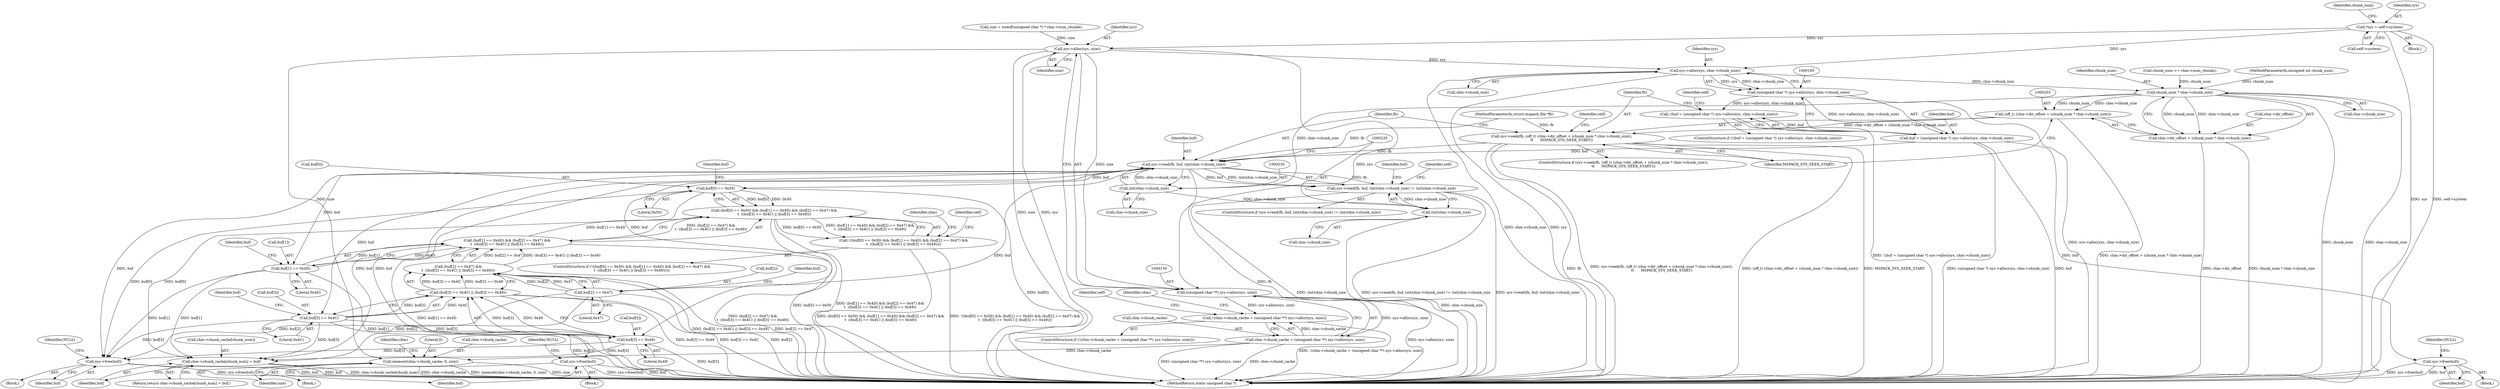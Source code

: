 digraph "0_libmspack_72e70a921f0f07fee748aec2274b30784e1d312a_0@API" {
"1000114" [label="(Call,*sys = self->system)"];
"1000151" [label="(Call,sys->alloc(sys, size))"];
"1000149" [label="(Call,(unsigned char **) sys->alloc(sys, size))"];
"1000144" [label="(Call,!(chm->chunk_cache = (unsigned char **) sys->alloc(sys, size)))"];
"1000145" [label="(Call,chm->chunk_cache = (unsigned char **) sys->alloc(sys, size))"];
"1000162" [label="(Call,memset(chm->chunk_cache, 0, size))"];
"1000186" [label="(Call,sys->alloc(sys, chm->chunk_size))"];
"1000184" [label="(Call,(unsigned char *) sys->alloc(sys, chm->chunk_size))"];
"1000181" [label="(Call,!(buf = (unsigned char *) sys->alloc(sys, chm->chunk_size)))"];
"1000182" [label="(Call,buf = (unsigned char *) sys->alloc(sys, chm->chunk_size))"];
"1000220" [label="(Call,sys->free(buf))"];
"1000226" [label="(Call,sys->read(fh, buf, (int)chm->chunk_size))"];
"1000225" [label="(Call,sys->read(fh, buf, (int)chm->chunk_size) != (int)chm->chunk_size)"];
"1000245" [label="(Call,sys->free(buf))"];
"1000252" [label="(Call,buf[0] == 0x50)"];
"1000251" [label="(Call,(buf[0] == 0x50) && (buf[1] == 0x4D) && (buf[2] == 0x47) &&\n\t  ((buf[3] == 0x4C) || (buf[3] == 0x49)))"];
"1000250" [label="(Call,!((buf[0] == 0x50) && (buf[1] == 0x4D) && (buf[2] == 0x47) &&\n\t  ((buf[3] == 0x4C) || (buf[3] == 0x49))))"];
"1000286" [label="(Call,sys->free(buf))"];
"1000291" [label="(Call,chm->chunk_cache[chunk_num] = buf)"];
"1000258" [label="(Call,buf[1] == 0x4D)"];
"1000257" [label="(Call,(buf[1] == 0x4D) && (buf[2] == 0x47) &&\n\t  ((buf[3] == 0x4C) || (buf[3] == 0x49)))"];
"1000264" [label="(Call,buf[2] == 0x47)"];
"1000263" [label="(Call,(buf[2] == 0x47) &&\n\t  ((buf[3] == 0x4C) || (buf[3] == 0x49)))"];
"1000270" [label="(Call,buf[3] == 0x4C)"];
"1000269" [label="(Call,(buf[3] == 0x4C) || (buf[3] == 0x49))"];
"1000275" [label="(Call,buf[3] == 0x49)"];
"1000208" [label="(Call,chunk_num * chm->chunk_size)"];
"1000202" [label="(Call,(off_t) (chm->dir_offset + (chunk_num * chm->chunk_size)))"];
"1000200" [label="(Call,sys->seek(fh, (off_t) (chm->dir_offset + (chunk_num * chm->chunk_size)),\n\t\t      MSPACK_SYS_SEEK_START))"];
"1000204" [label="(Call,chm->dir_offset + (chunk_num * chm->chunk_size))"];
"1000229" [label="(Call,(int)chm->chunk_size)"];
"1000234" [label="(Call,(int)chm->chunk_size)"];
"1000112" [label="(Block,)"];
"1000254" [label="(Identifier,buf)"];
"1000231" [label="(Call,chm->chunk_size)"];
"1000269" [label="(Call,(buf[3] == 0x4C) || (buf[3] == 0x49))"];
"1000229" [label="(Call,(int)chm->chunk_size)"];
"1000114" [label="(Call,*sys = self->system)"];
"1000200" [label="(Call,sys->seek(fh, (off_t) (chm->dir_offset + (chunk_num * chm->chunk_size)),\n\t\t      MSPACK_SYS_SEEK_START))"];
"1000152" [label="(Identifier,sys)"];
"1000256" [label="(Literal,0x50)"];
"1000266" [label="(Identifier,buf)"];
"1000249" [label="(ControlStructure,if (!((buf[0] == 0x50) && (buf[1] == 0x4D) && (buf[2] == 0x47) &&\n\t  ((buf[3] == 0x4C) || (buf[3] == 0x49)))))"];
"1000262" [label="(Literal,0x4D)"];
"1000225" [label="(Call,sys->read(fh, buf, (int)chm->chunk_size) != (int)chm->chunk_size)"];
"1000133" [label="(Block,)"];
"1000283" [label="(Identifier,self)"];
"1000210" [label="(Call,chm->chunk_size)"];
"1000171" [label="(Identifier,chm)"];
"1000199" [label="(ControlStructure,if (sys->seek(fh, (off_t) (chm->dir_offset + (chunk_num * chm->chunk_size)),\n\t\t      MSPACK_SYS_SEEK_START)))"];
"1000246" [label="(Identifier,buf)"];
"1000289" [label="(Identifier,NULL)"];
"1000149" [label="(Call,(unsigned char **) sys->alloc(sys, size))"];
"1000188" [label="(Call,chm->chunk_size)"];
"1000157" [label="(Identifier,self)"];
"1000228" [label="(Identifier,buf)"];
"1000259" [label="(Call,buf[1])"];
"1000234" [label="(Call,(int)chm->chunk_size)"];
"1000257" [label="(Call,(buf[1] == 0x4D) && (buf[2] == 0x47) &&\n\t  ((buf[3] == 0x4C) || (buf[3] == 0x49)))"];
"1000271" [label="(Call,buf[3])"];
"1000146" [label="(Call,chm->chunk_cache)"];
"1000292" [label="(Call,chm->chunk_cache[chunk_num])"];
"1000275" [label="(Call,buf[3] == 0x49)"];
"1000242" [label="(Identifier,self)"];
"1000280" [label="(Block,)"];
"1000116" [label="(Call,self->system)"];
"1000245" [label="(Call,sys->free(buf))"];
"1000227" [label="(Identifier,fh)"];
"1000180" [label="(ControlStructure,if (!(buf = (unsigned char *) sys->alloc(sys, chm->chunk_size))))"];
"1000144" [label="(Call,!(chm->chunk_cache = (unsigned char **) sys->alloc(sys, size)))"];
"1000205" [label="(Call,chm->dir_offset)"];
"1000226" [label="(Call,sys->read(fh, buf, (int)chm->chunk_size))"];
"1000287" [label="(Identifier,buf)"];
"1000264" [label="(Call,buf[2] == 0x47)"];
"1000162" [label="(Call,memset(chm->chunk_cache, 0, size))"];
"1000202" [label="(Call,(off_t) (chm->dir_offset + (chunk_num * chm->chunk_size)))"];
"1000143" [label="(ControlStructure,if (!(chm->chunk_cache = (unsigned char **) sys->alloc(sys, size))))"];
"1000184" [label="(Call,(unsigned char *) sys->alloc(sys, chm->chunk_size))"];
"1000291" [label="(Call,chm->chunk_cache[chunk_num] = buf)"];
"1000277" [label="(Identifier,buf)"];
"1000250" [label="(Call,!((buf[0] == 0x50) && (buf[1] == 0x4D) && (buf[2] == 0x47) &&\n\t  ((buf[3] == 0x4C) || (buf[3] == 0x49))))"];
"1000268" [label="(Literal,0x47)"];
"1000260" [label="(Identifier,buf)"];
"1000122" [label="(Identifier,chunk_num)"];
"1000183" [label="(Identifier,buf)"];
"1000251" [label="(Call,(buf[0] == 0x50) && (buf[1] == 0x4D) && (buf[2] == 0x47) &&\n\t  ((buf[3] == 0x4C) || (buf[3] == 0x49)))"];
"1000270" [label="(Call,buf[3] == 0x4C)"];
"1000213" [label="(Identifier,MSPACK_SYS_SEEK_START)"];
"1000208" [label="(Call,chunk_num * chm->chunk_size)"];
"1000186" [label="(Call,sys->alloc(sys, chm->chunk_size))"];
"1000110" [label="(MethodParameterIn,struct mspack_file *fh)"];
"1000167" [label="(Identifier,size)"];
"1000153" [label="(Identifier,size)"];
"1000121" [label="(Call,chunk_num >= chm->num_chunks)"];
"1000217" [label="(Identifier,self)"];
"1000265" [label="(Call,buf[2])"];
"1000220" [label="(Call,sys->free(buf))"];
"1000204" [label="(Call,chm->dir_offset + (chunk_num * chm->chunk_size))"];
"1000135" [label="(Call,size = sizeof(unsigned char *) * chm->num_chunks)"];
"1000201" [label="(Identifier,fh)"];
"1000239" [label="(Block,)"];
"1000297" [label="(Identifier,buf)"];
"1000182" [label="(Call,buf = (unsigned char *) sys->alloc(sys, chm->chunk_size))"];
"1000272" [label="(Identifier,buf)"];
"1000298" [label="(MethodReturn,static unsigned char *)"];
"1000258" [label="(Call,buf[1] == 0x4D)"];
"1000290" [label="(Return,return chm->chunk_cache[chunk_num] = buf;)"];
"1000164" [label="(Identifier,chm)"];
"1000276" [label="(Call,buf[3])"];
"1000223" [label="(Identifier,NULL)"];
"1000145" [label="(Call,chm->chunk_cache = (unsigned char **) sys->alloc(sys, size))"];
"1000263" [label="(Call,(buf[2] == 0x47) &&\n\t  ((buf[3] == 0x4C) || (buf[3] == 0x49)))"];
"1000194" [label="(Identifier,self)"];
"1000274" [label="(Literal,0x4C)"];
"1000166" [label="(Literal,0)"];
"1000214" [label="(Block,)"];
"1000111" [label="(MethodParameterIn,unsigned int chunk_num)"];
"1000187" [label="(Identifier,sys)"];
"1000248" [label="(Identifier,NULL)"];
"1000286" [label="(Call,sys->free(buf))"];
"1000252" [label="(Call,buf[0] == 0x50)"];
"1000279" [label="(Literal,0x49)"];
"1000224" [label="(ControlStructure,if (sys->read(fh, buf, (int)chm->chunk_size) != (int)chm->chunk_size))"];
"1000221" [label="(Identifier,buf)"];
"1000294" [label="(Identifier,chm)"];
"1000209" [label="(Identifier,chunk_num)"];
"1000151" [label="(Call,sys->alloc(sys, size))"];
"1000181" [label="(Call,!(buf = (unsigned char *) sys->alloc(sys, chm->chunk_size)))"];
"1000253" [label="(Call,buf[0])"];
"1000236" [label="(Call,chm->chunk_size)"];
"1000115" [label="(Identifier,sys)"];
"1000163" [label="(Call,chm->chunk_cache)"];
"1000114" -> "1000112"  [label="AST: "];
"1000114" -> "1000116"  [label="CFG: "];
"1000115" -> "1000114"  [label="AST: "];
"1000116" -> "1000114"  [label="AST: "];
"1000122" -> "1000114"  [label="CFG: "];
"1000114" -> "1000298"  [label="DDG: sys"];
"1000114" -> "1000298"  [label="DDG: self->system"];
"1000114" -> "1000151"  [label="DDG: sys"];
"1000114" -> "1000186"  [label="DDG: sys"];
"1000151" -> "1000149"  [label="AST: "];
"1000151" -> "1000153"  [label="CFG: "];
"1000152" -> "1000151"  [label="AST: "];
"1000153" -> "1000151"  [label="AST: "];
"1000149" -> "1000151"  [label="CFG: "];
"1000151" -> "1000298"  [label="DDG: size"];
"1000151" -> "1000298"  [label="DDG: sys"];
"1000151" -> "1000149"  [label="DDG: sys"];
"1000151" -> "1000149"  [label="DDG: size"];
"1000135" -> "1000151"  [label="DDG: size"];
"1000151" -> "1000162"  [label="DDG: size"];
"1000151" -> "1000186"  [label="DDG: sys"];
"1000149" -> "1000145"  [label="AST: "];
"1000150" -> "1000149"  [label="AST: "];
"1000145" -> "1000149"  [label="CFG: "];
"1000149" -> "1000298"  [label="DDG: sys->alloc(sys, size)"];
"1000149" -> "1000144"  [label="DDG: sys->alloc(sys, size)"];
"1000149" -> "1000145"  [label="DDG: sys->alloc(sys, size)"];
"1000144" -> "1000143"  [label="AST: "];
"1000144" -> "1000145"  [label="CFG: "];
"1000145" -> "1000144"  [label="AST: "];
"1000157" -> "1000144"  [label="CFG: "];
"1000164" -> "1000144"  [label="CFG: "];
"1000144" -> "1000298"  [label="DDG: !(chm->chunk_cache = (unsigned char **) sys->alloc(sys, size))"];
"1000145" -> "1000144"  [label="DDG: chm->chunk_cache"];
"1000146" -> "1000145"  [label="AST: "];
"1000145" -> "1000298"  [label="DDG: (unsigned char **) sys->alloc(sys, size)"];
"1000145" -> "1000298"  [label="DDG: chm->chunk_cache"];
"1000145" -> "1000162"  [label="DDG: chm->chunk_cache"];
"1000162" -> "1000133"  [label="AST: "];
"1000162" -> "1000167"  [label="CFG: "];
"1000163" -> "1000162"  [label="AST: "];
"1000166" -> "1000162"  [label="AST: "];
"1000167" -> "1000162"  [label="AST: "];
"1000171" -> "1000162"  [label="CFG: "];
"1000162" -> "1000298"  [label="DDG: size"];
"1000162" -> "1000298"  [label="DDG: chm->chunk_cache"];
"1000162" -> "1000298"  [label="DDG: memset(chm->chunk_cache, 0, size)"];
"1000186" -> "1000184"  [label="AST: "];
"1000186" -> "1000188"  [label="CFG: "];
"1000187" -> "1000186"  [label="AST: "];
"1000188" -> "1000186"  [label="AST: "];
"1000184" -> "1000186"  [label="CFG: "];
"1000186" -> "1000298"  [label="DDG: chm->chunk_size"];
"1000186" -> "1000298"  [label="DDG: sys"];
"1000186" -> "1000184"  [label="DDG: sys"];
"1000186" -> "1000184"  [label="DDG: chm->chunk_size"];
"1000186" -> "1000208"  [label="DDG: chm->chunk_size"];
"1000184" -> "1000182"  [label="AST: "];
"1000185" -> "1000184"  [label="AST: "];
"1000182" -> "1000184"  [label="CFG: "];
"1000184" -> "1000298"  [label="DDG: sys->alloc(sys, chm->chunk_size)"];
"1000184" -> "1000181"  [label="DDG: sys->alloc(sys, chm->chunk_size)"];
"1000184" -> "1000182"  [label="DDG: sys->alloc(sys, chm->chunk_size)"];
"1000181" -> "1000180"  [label="AST: "];
"1000181" -> "1000182"  [label="CFG: "];
"1000182" -> "1000181"  [label="AST: "];
"1000194" -> "1000181"  [label="CFG: "];
"1000201" -> "1000181"  [label="CFG: "];
"1000181" -> "1000298"  [label="DDG: !(buf = (unsigned char *) sys->alloc(sys, chm->chunk_size))"];
"1000182" -> "1000181"  [label="DDG: buf"];
"1000183" -> "1000182"  [label="AST: "];
"1000182" -> "1000298"  [label="DDG: (unsigned char *) sys->alloc(sys, chm->chunk_size)"];
"1000182" -> "1000298"  [label="DDG: buf"];
"1000182" -> "1000220"  [label="DDG: buf"];
"1000182" -> "1000226"  [label="DDG: buf"];
"1000220" -> "1000214"  [label="AST: "];
"1000220" -> "1000221"  [label="CFG: "];
"1000221" -> "1000220"  [label="AST: "];
"1000223" -> "1000220"  [label="CFG: "];
"1000220" -> "1000298"  [label="DDG: buf"];
"1000220" -> "1000298"  [label="DDG: sys->free(buf)"];
"1000226" -> "1000225"  [label="AST: "];
"1000226" -> "1000229"  [label="CFG: "];
"1000227" -> "1000226"  [label="AST: "];
"1000228" -> "1000226"  [label="AST: "];
"1000229" -> "1000226"  [label="AST: "];
"1000235" -> "1000226"  [label="CFG: "];
"1000226" -> "1000298"  [label="DDG: fh"];
"1000226" -> "1000225"  [label="DDG: fh"];
"1000226" -> "1000225"  [label="DDG: buf"];
"1000226" -> "1000225"  [label="DDG: (int)chm->chunk_size"];
"1000200" -> "1000226"  [label="DDG: fh"];
"1000110" -> "1000226"  [label="DDG: fh"];
"1000229" -> "1000226"  [label="DDG: chm->chunk_size"];
"1000226" -> "1000245"  [label="DDG: buf"];
"1000226" -> "1000252"  [label="DDG: buf"];
"1000226" -> "1000258"  [label="DDG: buf"];
"1000226" -> "1000264"  [label="DDG: buf"];
"1000226" -> "1000270"  [label="DDG: buf"];
"1000226" -> "1000275"  [label="DDG: buf"];
"1000226" -> "1000286"  [label="DDG: buf"];
"1000226" -> "1000291"  [label="DDG: buf"];
"1000225" -> "1000224"  [label="AST: "];
"1000225" -> "1000234"  [label="CFG: "];
"1000234" -> "1000225"  [label="AST: "];
"1000242" -> "1000225"  [label="CFG: "];
"1000254" -> "1000225"  [label="CFG: "];
"1000225" -> "1000298"  [label="DDG: sys->read(fh, buf, (int)chm->chunk_size) != (int)chm->chunk_size"];
"1000225" -> "1000298"  [label="DDG: sys->read(fh, buf, (int)chm->chunk_size)"];
"1000225" -> "1000298"  [label="DDG: (int)chm->chunk_size"];
"1000234" -> "1000225"  [label="DDG: chm->chunk_size"];
"1000245" -> "1000239"  [label="AST: "];
"1000245" -> "1000246"  [label="CFG: "];
"1000246" -> "1000245"  [label="AST: "];
"1000248" -> "1000245"  [label="CFG: "];
"1000245" -> "1000298"  [label="DDG: sys->free(buf)"];
"1000245" -> "1000298"  [label="DDG: buf"];
"1000252" -> "1000251"  [label="AST: "];
"1000252" -> "1000256"  [label="CFG: "];
"1000253" -> "1000252"  [label="AST: "];
"1000256" -> "1000252"  [label="AST: "];
"1000260" -> "1000252"  [label="CFG: "];
"1000251" -> "1000252"  [label="CFG: "];
"1000252" -> "1000298"  [label="DDG: buf[0]"];
"1000252" -> "1000251"  [label="DDG: buf[0]"];
"1000252" -> "1000251"  [label="DDG: 0x50"];
"1000252" -> "1000286"  [label="DDG: buf[0]"];
"1000252" -> "1000291"  [label="DDG: buf[0]"];
"1000251" -> "1000250"  [label="AST: "];
"1000251" -> "1000257"  [label="CFG: "];
"1000257" -> "1000251"  [label="AST: "];
"1000250" -> "1000251"  [label="CFG: "];
"1000251" -> "1000298"  [label="DDG: buf[0] == 0x50"];
"1000251" -> "1000298"  [label="DDG: (buf[1] == 0x4D) && (buf[2] == 0x47) &&\n\t  ((buf[3] == 0x4C) || (buf[3] == 0x49))"];
"1000251" -> "1000250"  [label="DDG: buf[0] == 0x50"];
"1000251" -> "1000250"  [label="DDG: (buf[1] == 0x4D) && (buf[2] == 0x47) &&\n\t  ((buf[3] == 0x4C) || (buf[3] == 0x49))"];
"1000257" -> "1000251"  [label="DDG: buf[1] == 0x4D"];
"1000257" -> "1000251"  [label="DDG: (buf[2] == 0x47) &&\n\t  ((buf[3] == 0x4C) || (buf[3] == 0x49))"];
"1000250" -> "1000249"  [label="AST: "];
"1000283" -> "1000250"  [label="CFG: "];
"1000294" -> "1000250"  [label="CFG: "];
"1000250" -> "1000298"  [label="DDG: (buf[0] == 0x50) && (buf[1] == 0x4D) && (buf[2] == 0x47) &&\n\t  ((buf[3] == 0x4C) || (buf[3] == 0x49))"];
"1000250" -> "1000298"  [label="DDG: !((buf[0] == 0x50) && (buf[1] == 0x4D) && (buf[2] == 0x47) &&\n\t  ((buf[3] == 0x4C) || (buf[3] == 0x49)))"];
"1000286" -> "1000280"  [label="AST: "];
"1000286" -> "1000287"  [label="CFG: "];
"1000287" -> "1000286"  [label="AST: "];
"1000289" -> "1000286"  [label="CFG: "];
"1000286" -> "1000298"  [label="DDG: sys->free(buf)"];
"1000286" -> "1000298"  [label="DDG: buf"];
"1000258" -> "1000286"  [label="DDG: buf[1]"];
"1000264" -> "1000286"  [label="DDG: buf[2]"];
"1000275" -> "1000286"  [label="DDG: buf[3]"];
"1000270" -> "1000286"  [label="DDG: buf[3]"];
"1000291" -> "1000290"  [label="AST: "];
"1000291" -> "1000297"  [label="CFG: "];
"1000292" -> "1000291"  [label="AST: "];
"1000297" -> "1000291"  [label="AST: "];
"1000290" -> "1000291"  [label="CFG: "];
"1000291" -> "1000298"  [label="DDG: buf"];
"1000291" -> "1000298"  [label="DDG: chm->chunk_cache[chunk_num]"];
"1000258" -> "1000291"  [label="DDG: buf[1]"];
"1000264" -> "1000291"  [label="DDG: buf[2]"];
"1000275" -> "1000291"  [label="DDG: buf[3]"];
"1000270" -> "1000291"  [label="DDG: buf[3]"];
"1000258" -> "1000257"  [label="AST: "];
"1000258" -> "1000262"  [label="CFG: "];
"1000259" -> "1000258"  [label="AST: "];
"1000262" -> "1000258"  [label="AST: "];
"1000266" -> "1000258"  [label="CFG: "];
"1000257" -> "1000258"  [label="CFG: "];
"1000258" -> "1000298"  [label="DDG: buf[1]"];
"1000258" -> "1000257"  [label="DDG: buf[1]"];
"1000258" -> "1000257"  [label="DDG: 0x4D"];
"1000257" -> "1000263"  [label="CFG: "];
"1000263" -> "1000257"  [label="AST: "];
"1000257" -> "1000298"  [label="DDG: (buf[2] == 0x47) &&\n\t  ((buf[3] == 0x4C) || (buf[3] == 0x49))"];
"1000257" -> "1000298"  [label="DDG: buf[1] == 0x4D"];
"1000263" -> "1000257"  [label="DDG: buf[2] == 0x47"];
"1000263" -> "1000257"  [label="DDG: (buf[3] == 0x4C) || (buf[3] == 0x49)"];
"1000264" -> "1000263"  [label="AST: "];
"1000264" -> "1000268"  [label="CFG: "];
"1000265" -> "1000264"  [label="AST: "];
"1000268" -> "1000264"  [label="AST: "];
"1000272" -> "1000264"  [label="CFG: "];
"1000263" -> "1000264"  [label="CFG: "];
"1000264" -> "1000298"  [label="DDG: buf[2]"];
"1000264" -> "1000263"  [label="DDG: buf[2]"];
"1000264" -> "1000263"  [label="DDG: 0x47"];
"1000263" -> "1000269"  [label="CFG: "];
"1000269" -> "1000263"  [label="AST: "];
"1000263" -> "1000298"  [label="DDG: (buf[3] == 0x4C) || (buf[3] == 0x49)"];
"1000263" -> "1000298"  [label="DDG: buf[2] == 0x47"];
"1000269" -> "1000263"  [label="DDG: buf[3] == 0x4C"];
"1000269" -> "1000263"  [label="DDG: buf[3] == 0x49"];
"1000270" -> "1000269"  [label="AST: "];
"1000270" -> "1000274"  [label="CFG: "];
"1000271" -> "1000270"  [label="AST: "];
"1000274" -> "1000270"  [label="AST: "];
"1000277" -> "1000270"  [label="CFG: "];
"1000269" -> "1000270"  [label="CFG: "];
"1000270" -> "1000298"  [label="DDG: buf[3]"];
"1000270" -> "1000269"  [label="DDG: buf[3]"];
"1000270" -> "1000269"  [label="DDG: 0x4C"];
"1000270" -> "1000275"  [label="DDG: buf[3]"];
"1000269" -> "1000275"  [label="CFG: "];
"1000275" -> "1000269"  [label="AST: "];
"1000269" -> "1000298"  [label="DDG: buf[3] == 0x49"];
"1000269" -> "1000298"  [label="DDG: buf[3] == 0x4C"];
"1000275" -> "1000269"  [label="DDG: buf[3]"];
"1000275" -> "1000269"  [label="DDG: 0x49"];
"1000275" -> "1000279"  [label="CFG: "];
"1000276" -> "1000275"  [label="AST: "];
"1000279" -> "1000275"  [label="AST: "];
"1000275" -> "1000298"  [label="DDG: buf[3]"];
"1000208" -> "1000204"  [label="AST: "];
"1000208" -> "1000210"  [label="CFG: "];
"1000209" -> "1000208"  [label="AST: "];
"1000210" -> "1000208"  [label="AST: "];
"1000204" -> "1000208"  [label="CFG: "];
"1000208" -> "1000298"  [label="DDG: chunk_num"];
"1000208" -> "1000298"  [label="DDG: chm->chunk_size"];
"1000208" -> "1000202"  [label="DDG: chunk_num"];
"1000208" -> "1000202"  [label="DDG: chm->chunk_size"];
"1000208" -> "1000204"  [label="DDG: chunk_num"];
"1000208" -> "1000204"  [label="DDG: chm->chunk_size"];
"1000121" -> "1000208"  [label="DDG: chunk_num"];
"1000111" -> "1000208"  [label="DDG: chunk_num"];
"1000208" -> "1000229"  [label="DDG: chm->chunk_size"];
"1000202" -> "1000200"  [label="AST: "];
"1000202" -> "1000204"  [label="CFG: "];
"1000203" -> "1000202"  [label="AST: "];
"1000204" -> "1000202"  [label="AST: "];
"1000213" -> "1000202"  [label="CFG: "];
"1000202" -> "1000298"  [label="DDG: chm->dir_offset + (chunk_num * chm->chunk_size)"];
"1000202" -> "1000200"  [label="DDG: chm->dir_offset + (chunk_num * chm->chunk_size)"];
"1000200" -> "1000199"  [label="AST: "];
"1000200" -> "1000213"  [label="CFG: "];
"1000201" -> "1000200"  [label="AST: "];
"1000213" -> "1000200"  [label="AST: "];
"1000217" -> "1000200"  [label="CFG: "];
"1000227" -> "1000200"  [label="CFG: "];
"1000200" -> "1000298"  [label="DDG: fh"];
"1000200" -> "1000298"  [label="DDG: sys->seek(fh, (off_t) (chm->dir_offset + (chunk_num * chm->chunk_size)),\n\t\t      MSPACK_SYS_SEEK_START)"];
"1000200" -> "1000298"  [label="DDG: MSPACK_SYS_SEEK_START"];
"1000200" -> "1000298"  [label="DDG: (off_t) (chm->dir_offset + (chunk_num * chm->chunk_size))"];
"1000110" -> "1000200"  [label="DDG: fh"];
"1000205" -> "1000204"  [label="AST: "];
"1000204" -> "1000298"  [label="DDG: chunk_num * chm->chunk_size"];
"1000204" -> "1000298"  [label="DDG: chm->dir_offset"];
"1000229" -> "1000231"  [label="CFG: "];
"1000230" -> "1000229"  [label="AST: "];
"1000231" -> "1000229"  [label="AST: "];
"1000229" -> "1000234"  [label="DDG: chm->chunk_size"];
"1000234" -> "1000236"  [label="CFG: "];
"1000235" -> "1000234"  [label="AST: "];
"1000236" -> "1000234"  [label="AST: "];
"1000234" -> "1000298"  [label="DDG: chm->chunk_size"];
}

